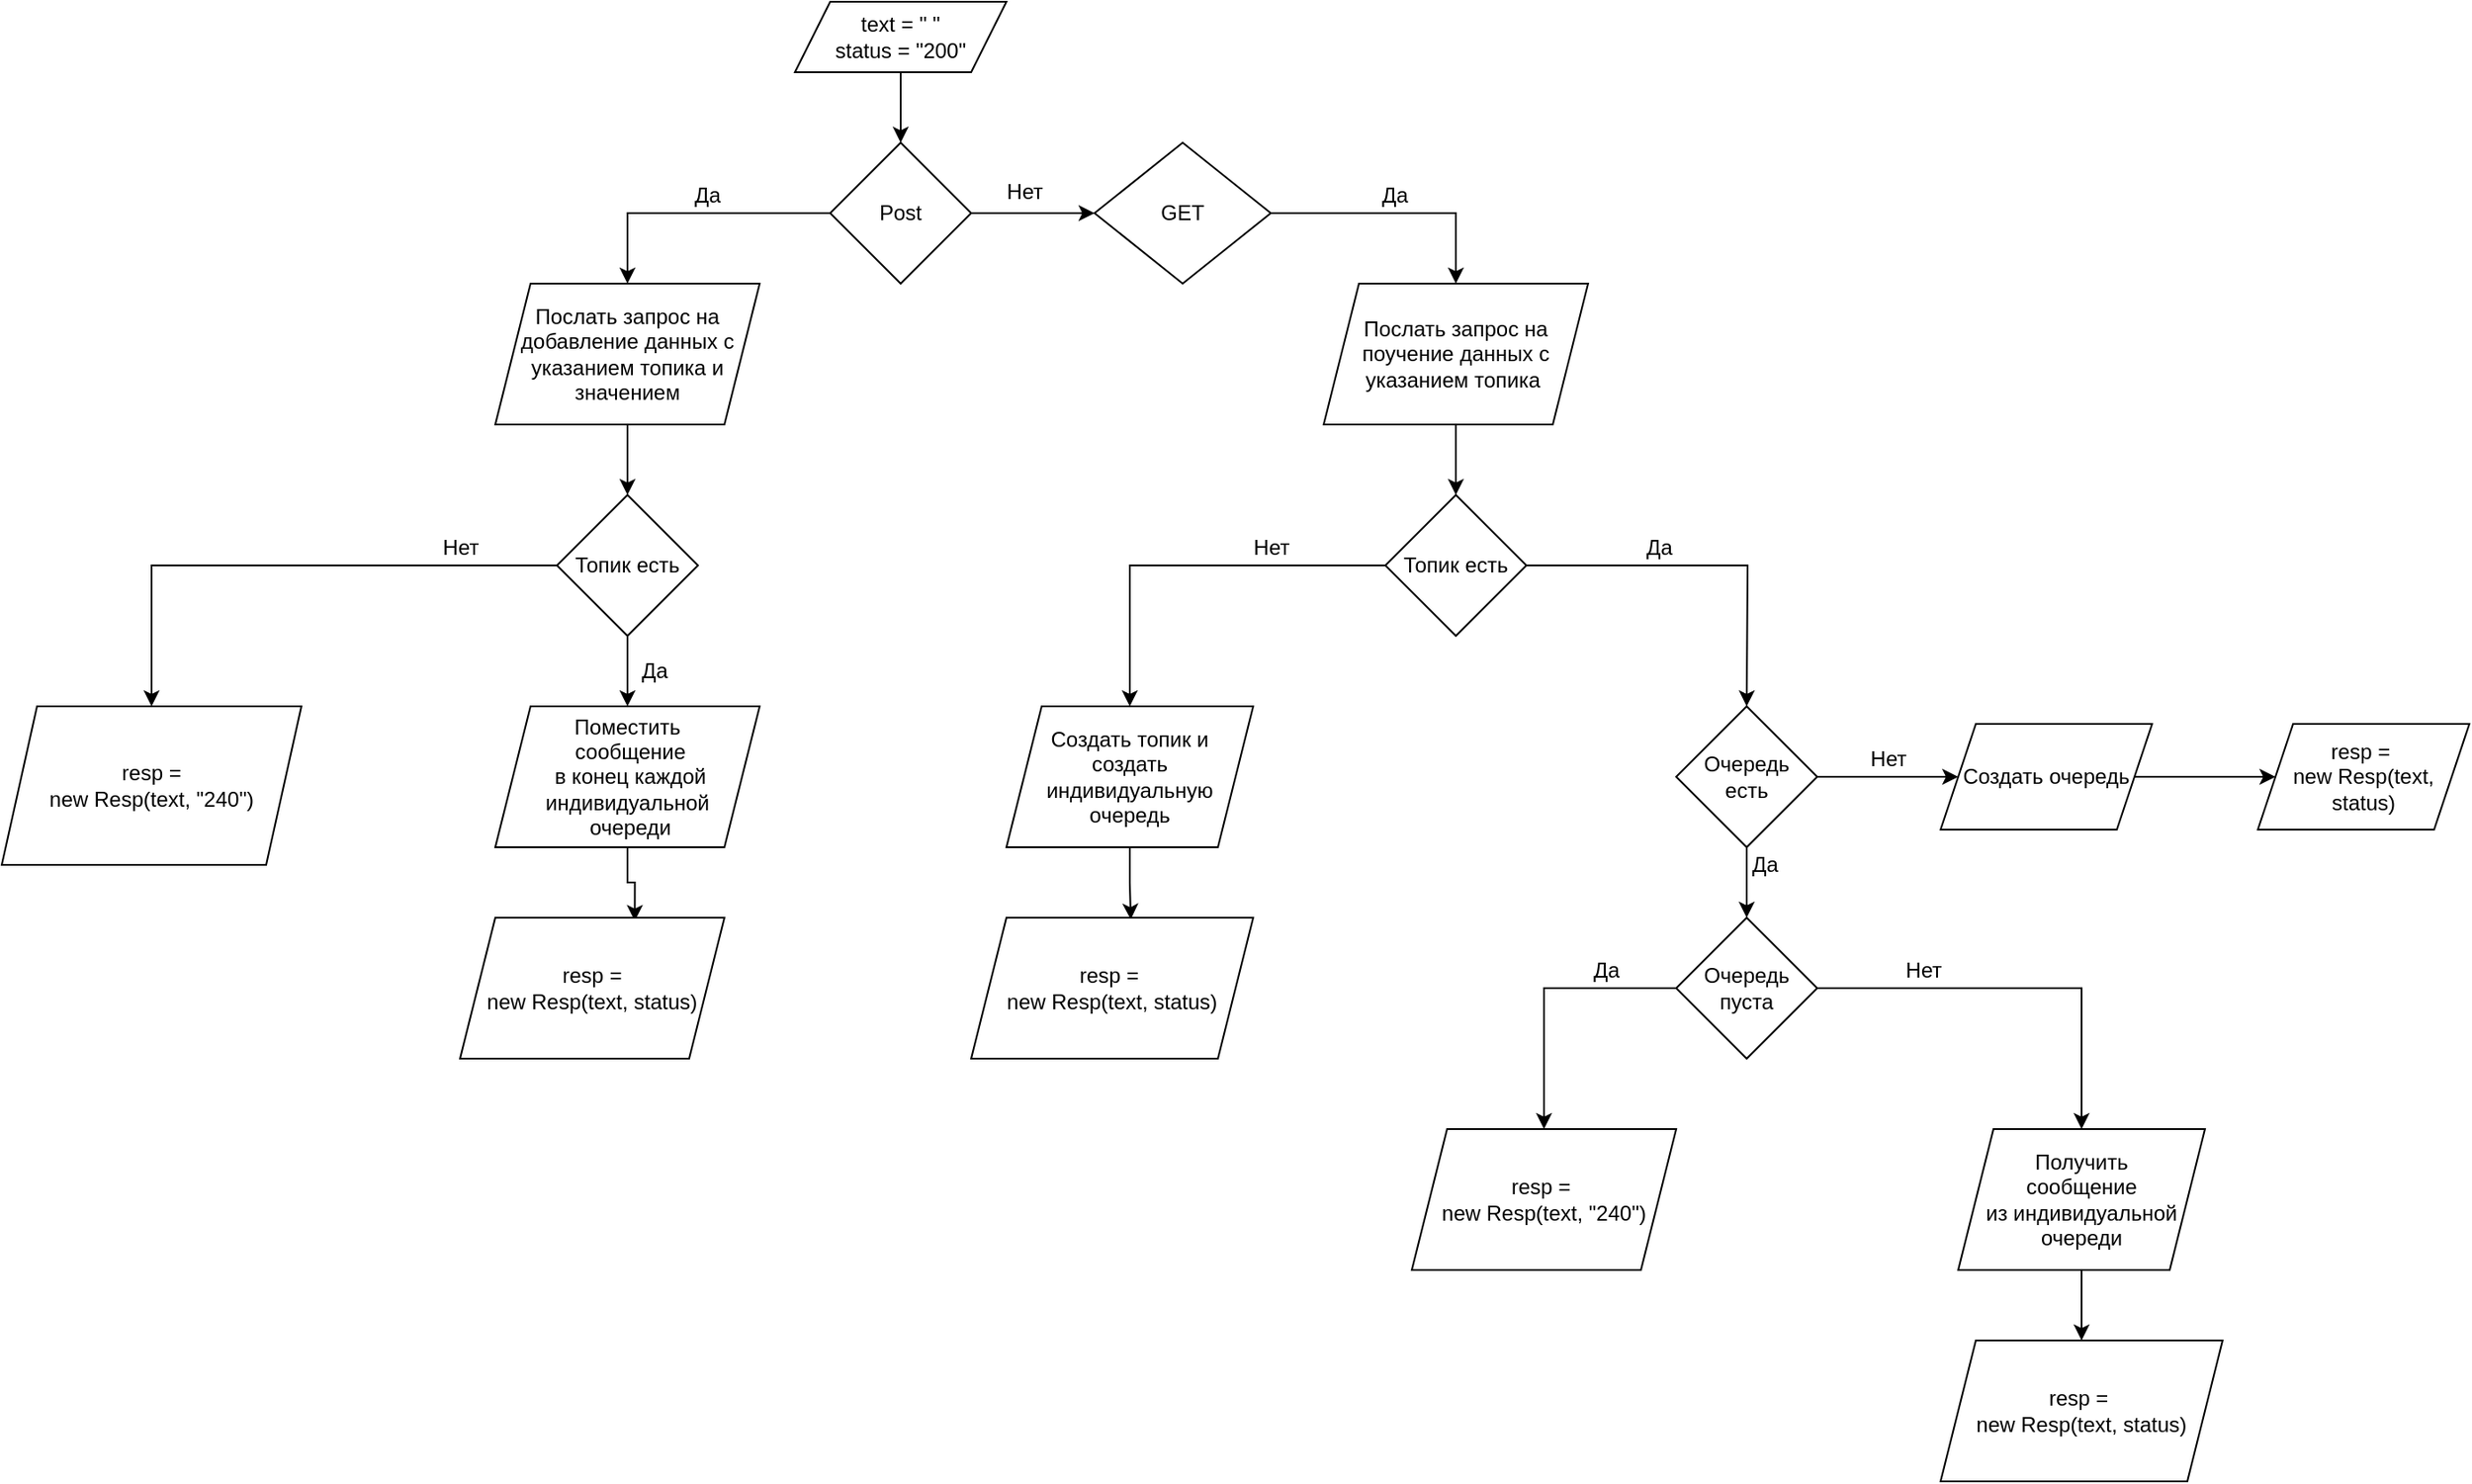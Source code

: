 <mxfile version="15.9.1" type="github">
  <diagram id="C5RBs43oDa-KdzZeNtuy" name="Page-1">
    <mxGraphModel dx="2500" dy="2027" grid="1" gridSize="10" guides="1" tooltips="1" connect="1" arrows="1" fold="1" page="1" pageScale="1" pageWidth="827" pageHeight="1169" math="0" shadow="0">
      <root>
        <mxCell id="WIyWlLk6GJQsqaUBKTNV-0" />
        <mxCell id="WIyWlLk6GJQsqaUBKTNV-1" parent="WIyWlLk6GJQsqaUBKTNV-0" />
        <mxCell id="7B_NgsGr2W2Y_Mld3y6d-8" style="edgeStyle=orthogonalEdgeStyle;rounded=0;orthogonalLoop=1;jettySize=auto;html=1;entryX=0.5;entryY=0;entryDx=0;entryDy=0;" parent="WIyWlLk6GJQsqaUBKTNV-1" source="7B_NgsGr2W2Y_Mld3y6d-0" target="7B_NgsGr2W2Y_Mld3y6d-1" edge="1">
          <mxGeometry relative="1" as="geometry" />
        </mxCell>
        <mxCell id="7B_NgsGr2W2Y_Mld3y6d-0" value="text = &quot; &quot;&lt;br&gt;status = &quot;200&quot;" style="shape=parallelogram;perimeter=parallelogramPerimeter;whiteSpace=wrap;html=1;fixedSize=1;" parent="WIyWlLk6GJQsqaUBKTNV-1" vertex="1">
          <mxGeometry x="340" y="-280" width="120" height="40" as="geometry" />
        </mxCell>
        <mxCell id="7B_NgsGr2W2Y_Mld3y6d-19" value="" style="edgeStyle=orthogonalEdgeStyle;rounded=0;orthogonalLoop=1;jettySize=auto;html=1;entryX=0.5;entryY=0;entryDx=0;entryDy=0;" parent="WIyWlLk6GJQsqaUBKTNV-1" source="7B_NgsGr2W2Y_Mld3y6d-1" target="7B_NgsGr2W2Y_Mld3y6d-33" edge="1">
          <mxGeometry relative="1" as="geometry">
            <mxPoint x="240" y="-160" as="targetPoint" />
          </mxGeometry>
        </mxCell>
        <mxCell id="7B_NgsGr2W2Y_Mld3y6d-54" value="" style="edgeStyle=orthogonalEdgeStyle;rounded=0;orthogonalLoop=1;jettySize=auto;html=1;" parent="WIyWlLk6GJQsqaUBKTNV-1" source="7B_NgsGr2W2Y_Mld3y6d-1" target="7B_NgsGr2W2Y_Mld3y6d-53" edge="1">
          <mxGeometry relative="1" as="geometry" />
        </mxCell>
        <mxCell id="7B_NgsGr2W2Y_Mld3y6d-1" value="Post" style="rhombus;whiteSpace=wrap;html=1;" parent="WIyWlLk6GJQsqaUBKTNV-1" vertex="1">
          <mxGeometry x="360" y="-200" width="80" height="80" as="geometry" />
        </mxCell>
        <mxCell id="7B_NgsGr2W2Y_Mld3y6d-15" value="" style="edgeStyle=orthogonalEdgeStyle;rounded=0;orthogonalLoop=1;jettySize=auto;html=1;" parent="WIyWlLk6GJQsqaUBKTNV-1" edge="1">
          <mxGeometry relative="1" as="geometry">
            <mxPoint x="235" y="-160" as="sourcePoint" />
            <mxPoint x="235" y="-160" as="targetPoint" />
          </mxGeometry>
        </mxCell>
        <mxCell id="7B_NgsGr2W2Y_Mld3y6d-39" style="edgeStyle=orthogonalEdgeStyle;rounded=0;orthogonalLoop=1;jettySize=auto;html=1;entryX=0.661;entryY=0.023;entryDx=0;entryDy=0;entryPerimeter=0;" parent="WIyWlLk6GJQsqaUBKTNV-1" source="7B_NgsGr2W2Y_Mld3y6d-11" target="7B_NgsGr2W2Y_Mld3y6d-22" edge="1">
          <mxGeometry relative="1" as="geometry" />
        </mxCell>
        <mxCell id="7B_NgsGr2W2Y_Mld3y6d-11" value="Поместить&lt;br&gt;&amp;nbsp;сообщение&lt;br&gt;&amp;nbsp;в конец каждой индивидуальной&lt;br&gt;&amp;nbsp;очереди" style="shape=parallelogram;perimeter=parallelogramPerimeter;whiteSpace=wrap;html=1;fixedSize=1;" parent="WIyWlLk6GJQsqaUBKTNV-1" vertex="1">
          <mxGeometry x="170" y="120" width="150" height="80" as="geometry" />
        </mxCell>
        <mxCell id="7B_NgsGr2W2Y_Mld3y6d-21" value="Да" style="text;html=1;align=center;verticalAlign=middle;resizable=0;points=[];autosize=1;strokeColor=none;fillColor=none;" parent="WIyWlLk6GJQsqaUBKTNV-1" vertex="1">
          <mxGeometry x="275" y="-180" width="30" height="20" as="geometry" />
        </mxCell>
        <mxCell id="7B_NgsGr2W2Y_Mld3y6d-22" value="resp = &lt;br&gt;new Resp(text, status)" style="shape=parallelogram;perimeter=parallelogramPerimeter;whiteSpace=wrap;html=1;fixedSize=1;" parent="WIyWlLk6GJQsqaUBKTNV-1" vertex="1">
          <mxGeometry x="150" y="240" width="150" height="80" as="geometry" />
        </mxCell>
        <mxCell id="7B_NgsGr2W2Y_Mld3y6d-33" value="Послать запрос на добавление данных с указанием топика и значением" style="shape=parallelogram;perimeter=parallelogramPerimeter;whiteSpace=wrap;html=1;fixedSize=1;" parent="WIyWlLk6GJQsqaUBKTNV-1" vertex="1">
          <mxGeometry x="170" y="-120" width="150" height="80" as="geometry" />
        </mxCell>
        <mxCell id="7B_NgsGr2W2Y_Mld3y6d-37" style="edgeStyle=orthogonalEdgeStyle;rounded=0;orthogonalLoop=1;jettySize=auto;html=1;" parent="WIyWlLk6GJQsqaUBKTNV-1" source="7B_NgsGr2W2Y_Mld3y6d-33" edge="1">
          <mxGeometry relative="1" as="geometry">
            <mxPoint x="245" y="-40.0" as="sourcePoint" />
            <mxPoint x="245" as="targetPoint" />
          </mxGeometry>
        </mxCell>
        <mxCell id="7B_NgsGr2W2Y_Mld3y6d-43" value="" style="edgeStyle=orthogonalEdgeStyle;rounded=0;orthogonalLoop=1;jettySize=auto;html=1;" parent="WIyWlLk6GJQsqaUBKTNV-1" source="7B_NgsGr2W2Y_Mld3y6d-40" edge="1">
          <mxGeometry relative="1" as="geometry">
            <mxPoint x="245" y="120" as="targetPoint" />
          </mxGeometry>
        </mxCell>
        <mxCell id="7B_NgsGr2W2Y_Mld3y6d-52" style="edgeStyle=orthogonalEdgeStyle;rounded=0;orthogonalLoop=1;jettySize=auto;html=1;" parent="WIyWlLk6GJQsqaUBKTNV-1" source="7B_NgsGr2W2Y_Mld3y6d-40" target="7B_NgsGr2W2Y_Mld3y6d-48" edge="1">
          <mxGeometry relative="1" as="geometry" />
        </mxCell>
        <mxCell id="7B_NgsGr2W2Y_Mld3y6d-40" value="Топик есть" style="rhombus;whiteSpace=wrap;html=1;" parent="WIyWlLk6GJQsqaUBKTNV-1" vertex="1">
          <mxGeometry x="205" width="80" height="80" as="geometry" />
        </mxCell>
        <mxCell id="7B_NgsGr2W2Y_Mld3y6d-44" value="Да" style="text;html=1;align=center;verticalAlign=middle;resizable=0;points=[];autosize=1;strokeColor=none;fillColor=none;" parent="WIyWlLk6GJQsqaUBKTNV-1" vertex="1">
          <mxGeometry x="245" y="90" width="30" height="20" as="geometry" />
        </mxCell>
        <mxCell id="7B_NgsGr2W2Y_Mld3y6d-48" value="resp = &lt;br&gt;new Resp(text, &quot;240&quot;)" style="shape=parallelogram;perimeter=parallelogramPerimeter;whiteSpace=wrap;html=1;fixedSize=1;" parent="WIyWlLk6GJQsqaUBKTNV-1" vertex="1">
          <mxGeometry x="-110" y="120" width="170" height="90" as="geometry" />
        </mxCell>
        <mxCell id="7B_NgsGr2W2Y_Mld3y6d-51" value="Нет" style="text;html=1;align=center;verticalAlign=middle;resizable=0;points=[];autosize=1;strokeColor=none;fillColor=none;" parent="WIyWlLk6GJQsqaUBKTNV-1" vertex="1">
          <mxGeometry x="130" y="20" width="40" height="20" as="geometry" />
        </mxCell>
        <mxCell id="7B_NgsGr2W2Y_Mld3y6d-62" style="edgeStyle=orthogonalEdgeStyle;rounded=0;orthogonalLoop=1;jettySize=auto;html=1;entryX=0.5;entryY=0;entryDx=0;entryDy=0;" parent="WIyWlLk6GJQsqaUBKTNV-1" source="7B_NgsGr2W2Y_Mld3y6d-53" target="7B_NgsGr2W2Y_Mld3y6d-66" edge="1">
          <mxGeometry relative="1" as="geometry">
            <mxPoint x="739.96" y="-120" as="targetPoint" />
          </mxGeometry>
        </mxCell>
        <mxCell id="7B_NgsGr2W2Y_Mld3y6d-53" value="GET" style="rhombus;whiteSpace=wrap;html=1;" parent="WIyWlLk6GJQsqaUBKTNV-1" vertex="1">
          <mxGeometry x="510" y="-200" width="100" height="80" as="geometry" />
        </mxCell>
        <mxCell id="7B_NgsGr2W2Y_Mld3y6d-60" value="&lt;br&gt;Нет" style="text;html=1;align=center;verticalAlign=middle;resizable=0;points=[];autosize=1;strokeColor=none;fillColor=none;" parent="WIyWlLk6GJQsqaUBKTNV-1" vertex="1">
          <mxGeometry x="450" y="-195" width="40" height="30" as="geometry" />
        </mxCell>
        <mxCell id="7B_NgsGr2W2Y_Mld3y6d-63" value="Да" style="text;html=1;align=center;verticalAlign=middle;resizable=0;points=[];autosize=1;strokeColor=none;fillColor=none;" parent="WIyWlLk6GJQsqaUBKTNV-1" vertex="1">
          <mxGeometry x="665" y="-180" width="30" height="20" as="geometry" />
        </mxCell>
        <mxCell id="7B_NgsGr2W2Y_Mld3y6d-69" value="" style="edgeStyle=orthogonalEdgeStyle;rounded=0;orthogonalLoop=1;jettySize=auto;html=1;entryX=0.5;entryY=0;entryDx=0;entryDy=0;" parent="WIyWlLk6GJQsqaUBKTNV-1" source="7B_NgsGr2W2Y_Mld3y6d-66" target="7B_NgsGr2W2Y_Mld3y6d-67" edge="1">
          <mxGeometry relative="1" as="geometry">
            <mxPoint x="715" y="40.0" as="targetPoint" />
          </mxGeometry>
        </mxCell>
        <mxCell id="7B_NgsGr2W2Y_Mld3y6d-66" value="Послать запрос на поучение данных с указанием топика&amp;nbsp;" style="shape=parallelogram;perimeter=parallelogramPerimeter;whiteSpace=wrap;html=1;fixedSize=1;" parent="WIyWlLk6GJQsqaUBKTNV-1" vertex="1">
          <mxGeometry x="640" y="-120" width="150" height="80" as="geometry" />
        </mxCell>
        <mxCell id="7B_NgsGr2W2Y_Mld3y6d-71" style="edgeStyle=orthogonalEdgeStyle;rounded=0;orthogonalLoop=1;jettySize=auto;html=1;entryX=0.5;entryY=0;entryDx=0;entryDy=0;" parent="WIyWlLk6GJQsqaUBKTNV-1" source="7B_NgsGr2W2Y_Mld3y6d-67" target="7B_NgsGr2W2Y_Mld3y6d-70" edge="1">
          <mxGeometry relative="1" as="geometry" />
        </mxCell>
        <mxCell id="nt9oDOgV86cSaoxMU8eS-2" style="edgeStyle=orthogonalEdgeStyle;rounded=0;orthogonalLoop=1;jettySize=auto;html=1;" edge="1" parent="WIyWlLk6GJQsqaUBKTNV-1" source="7B_NgsGr2W2Y_Mld3y6d-67">
          <mxGeometry relative="1" as="geometry">
            <mxPoint x="880" y="120" as="targetPoint" />
          </mxGeometry>
        </mxCell>
        <mxCell id="7B_NgsGr2W2Y_Mld3y6d-67" value="Топик есть" style="rhombus;whiteSpace=wrap;html=1;" parent="WIyWlLk6GJQsqaUBKTNV-1" vertex="1">
          <mxGeometry x="675" width="80" height="80" as="geometry" />
        </mxCell>
        <mxCell id="7B_NgsGr2W2Y_Mld3y6d-82" style="edgeStyle=orthogonalEdgeStyle;rounded=0;orthogonalLoop=1;jettySize=auto;html=1;entryX=0.566;entryY=0.013;entryDx=0;entryDy=0;entryPerimeter=0;" parent="WIyWlLk6GJQsqaUBKTNV-1" source="7B_NgsGr2W2Y_Mld3y6d-70" target="7B_NgsGr2W2Y_Mld3y6d-81" edge="1">
          <mxGeometry relative="1" as="geometry" />
        </mxCell>
        <mxCell id="7B_NgsGr2W2Y_Mld3y6d-70" value="Создать топик и &lt;br&gt;создать индивидуальную очередь" style="shape=parallelogram;perimeter=parallelogramPerimeter;whiteSpace=wrap;html=1;fixedSize=1;" parent="WIyWlLk6GJQsqaUBKTNV-1" vertex="1">
          <mxGeometry x="460" y="120" width="140" height="80" as="geometry" />
        </mxCell>
        <mxCell id="7B_NgsGr2W2Y_Mld3y6d-72" value="Нет" style="text;html=1;align=center;verticalAlign=middle;resizable=0;points=[];autosize=1;strokeColor=none;fillColor=none;" parent="WIyWlLk6GJQsqaUBKTNV-1" vertex="1">
          <mxGeometry x="590" y="20" width="40" height="20" as="geometry" />
        </mxCell>
        <mxCell id="7B_NgsGr2W2Y_Mld3y6d-79" style="edgeStyle=orthogonalEdgeStyle;rounded=0;orthogonalLoop=1;jettySize=auto;html=1;entryX=0.5;entryY=0;entryDx=0;entryDy=0;" parent="WIyWlLk6GJQsqaUBKTNV-1" source="7B_NgsGr2W2Y_Mld3y6d-75" target="7B_NgsGr2W2Y_Mld3y6d-78" edge="1">
          <mxGeometry relative="1" as="geometry" />
        </mxCell>
        <mxCell id="7B_NgsGr2W2Y_Mld3y6d-75" value="Получить &lt;br&gt;сообщение &lt;br&gt;из индивидуальной очереди" style="shape=parallelogram;perimeter=parallelogramPerimeter;whiteSpace=wrap;html=1;fixedSize=1;" parent="WIyWlLk6GJQsqaUBKTNV-1" vertex="1">
          <mxGeometry x="1000" y="360" width="140" height="80" as="geometry" />
        </mxCell>
        <mxCell id="7B_NgsGr2W2Y_Mld3y6d-78" value="resp =&amp;nbsp;&lt;br&gt;new Resp(text, status)" style="shape=parallelogram;perimeter=parallelogramPerimeter;whiteSpace=wrap;html=1;fixedSize=1;" parent="WIyWlLk6GJQsqaUBKTNV-1" vertex="1">
          <mxGeometry x="990" y="480" width="160" height="80" as="geometry" />
        </mxCell>
        <mxCell id="7B_NgsGr2W2Y_Mld3y6d-80" value="Да" style="text;html=1;align=center;verticalAlign=middle;resizable=0;points=[];autosize=1;strokeColor=none;fillColor=none;" parent="WIyWlLk6GJQsqaUBKTNV-1" vertex="1">
          <mxGeometry x="815" y="20" width="30" height="20" as="geometry" />
        </mxCell>
        <mxCell id="7B_NgsGr2W2Y_Mld3y6d-81" value="resp =&amp;nbsp;&lt;br&gt;new Resp(text, status)" style="shape=parallelogram;perimeter=parallelogramPerimeter;whiteSpace=wrap;html=1;fixedSize=1;" parent="WIyWlLk6GJQsqaUBKTNV-1" vertex="1">
          <mxGeometry x="440" y="240" width="160" height="80" as="geometry" />
        </mxCell>
        <mxCell id="nt9oDOgV86cSaoxMU8eS-4" style="edgeStyle=orthogonalEdgeStyle;rounded=0;orthogonalLoop=1;jettySize=auto;html=1;" edge="1" parent="WIyWlLk6GJQsqaUBKTNV-1" source="nt9oDOgV86cSaoxMU8eS-3" target="7B_NgsGr2W2Y_Mld3y6d-75">
          <mxGeometry relative="1" as="geometry" />
        </mxCell>
        <mxCell id="nt9oDOgV86cSaoxMU8eS-7" style="edgeStyle=orthogonalEdgeStyle;rounded=0;orthogonalLoop=1;jettySize=auto;html=1;entryX=0.5;entryY=0;entryDx=0;entryDy=0;" edge="1" parent="WIyWlLk6GJQsqaUBKTNV-1" source="nt9oDOgV86cSaoxMU8eS-3" target="nt9oDOgV86cSaoxMU8eS-6">
          <mxGeometry relative="1" as="geometry">
            <Array as="points">
              <mxPoint x="765" y="280" />
            </Array>
          </mxGeometry>
        </mxCell>
        <mxCell id="nt9oDOgV86cSaoxMU8eS-3" value="Очередь пуста" style="rhombus;whiteSpace=wrap;html=1;" vertex="1" parent="WIyWlLk6GJQsqaUBKTNV-1">
          <mxGeometry x="840" y="240" width="80" height="80" as="geometry" />
        </mxCell>
        <mxCell id="nt9oDOgV86cSaoxMU8eS-5" value="Нет" style="text;html=1;align=center;verticalAlign=middle;resizable=0;points=[];autosize=1;strokeColor=none;fillColor=none;" vertex="1" parent="WIyWlLk6GJQsqaUBKTNV-1">
          <mxGeometry x="960" y="260" width="40" height="20" as="geometry" />
        </mxCell>
        <mxCell id="nt9oDOgV86cSaoxMU8eS-6" value="&lt;span&gt;resp =&amp;nbsp;&lt;/span&gt;&lt;br&gt;&lt;span&gt;new Resp(text, &quot;240&quot;)&lt;/span&gt;" style="shape=parallelogram;perimeter=parallelogramPerimeter;whiteSpace=wrap;html=1;fixedSize=1;" vertex="1" parent="WIyWlLk6GJQsqaUBKTNV-1">
          <mxGeometry x="690" y="360" width="150" height="80" as="geometry" />
        </mxCell>
        <mxCell id="nt9oDOgV86cSaoxMU8eS-8" value="Да" style="text;html=1;align=center;verticalAlign=middle;resizable=0;points=[];autosize=1;strokeColor=none;fillColor=none;" vertex="1" parent="WIyWlLk6GJQsqaUBKTNV-1">
          <mxGeometry x="785" y="260" width="30" height="20" as="geometry" />
        </mxCell>
        <mxCell id="nt9oDOgV86cSaoxMU8eS-19" style="edgeStyle=orthogonalEdgeStyle;rounded=0;orthogonalLoop=1;jettySize=auto;html=1;entryX=0.5;entryY=0;entryDx=0;entryDy=0;" edge="1" parent="WIyWlLk6GJQsqaUBKTNV-1" source="nt9oDOgV86cSaoxMU8eS-18" target="nt9oDOgV86cSaoxMU8eS-3">
          <mxGeometry relative="1" as="geometry" />
        </mxCell>
        <mxCell id="nt9oDOgV86cSaoxMU8eS-22" style="edgeStyle=orthogonalEdgeStyle;rounded=0;orthogonalLoop=1;jettySize=auto;html=1;" edge="1" parent="WIyWlLk6GJQsqaUBKTNV-1" source="nt9oDOgV86cSaoxMU8eS-18" target="nt9oDOgV86cSaoxMU8eS-21">
          <mxGeometry relative="1" as="geometry" />
        </mxCell>
        <mxCell id="nt9oDOgV86cSaoxMU8eS-18" value="Очередь&lt;br&gt;есть" style="rhombus;whiteSpace=wrap;html=1;" vertex="1" parent="WIyWlLk6GJQsqaUBKTNV-1">
          <mxGeometry x="840" y="120" width="80" height="80" as="geometry" />
        </mxCell>
        <mxCell id="nt9oDOgV86cSaoxMU8eS-20" value="Да" style="text;html=1;align=center;verticalAlign=middle;resizable=0;points=[];autosize=1;strokeColor=none;fillColor=none;" vertex="1" parent="WIyWlLk6GJQsqaUBKTNV-1">
          <mxGeometry x="875" y="200" width="30" height="20" as="geometry" />
        </mxCell>
        <mxCell id="nt9oDOgV86cSaoxMU8eS-25" style="edgeStyle=orthogonalEdgeStyle;rounded=0;orthogonalLoop=1;jettySize=auto;html=1;" edge="1" parent="WIyWlLk6GJQsqaUBKTNV-1" source="nt9oDOgV86cSaoxMU8eS-21" target="nt9oDOgV86cSaoxMU8eS-24">
          <mxGeometry relative="1" as="geometry" />
        </mxCell>
        <mxCell id="nt9oDOgV86cSaoxMU8eS-21" value="Создать очередь" style="shape=parallelogram;perimeter=parallelogramPerimeter;whiteSpace=wrap;html=1;fixedSize=1;" vertex="1" parent="WIyWlLk6GJQsqaUBKTNV-1">
          <mxGeometry x="990" y="130" width="120" height="60" as="geometry" />
        </mxCell>
        <mxCell id="nt9oDOgV86cSaoxMU8eS-23" value="Нет" style="text;html=1;align=center;verticalAlign=middle;resizable=0;points=[];autosize=1;strokeColor=none;fillColor=none;" vertex="1" parent="WIyWlLk6GJQsqaUBKTNV-1">
          <mxGeometry x="940" y="140" width="40" height="20" as="geometry" />
        </mxCell>
        <mxCell id="nt9oDOgV86cSaoxMU8eS-24" value="&lt;span&gt;resp =&amp;nbsp;&lt;/span&gt;&lt;br&gt;&lt;span&gt;new Resp(text, status)&lt;/span&gt;" style="shape=parallelogram;perimeter=parallelogramPerimeter;whiteSpace=wrap;html=1;fixedSize=1;" vertex="1" parent="WIyWlLk6GJQsqaUBKTNV-1">
          <mxGeometry x="1170" y="130" width="120" height="60" as="geometry" />
        </mxCell>
      </root>
    </mxGraphModel>
  </diagram>
</mxfile>
